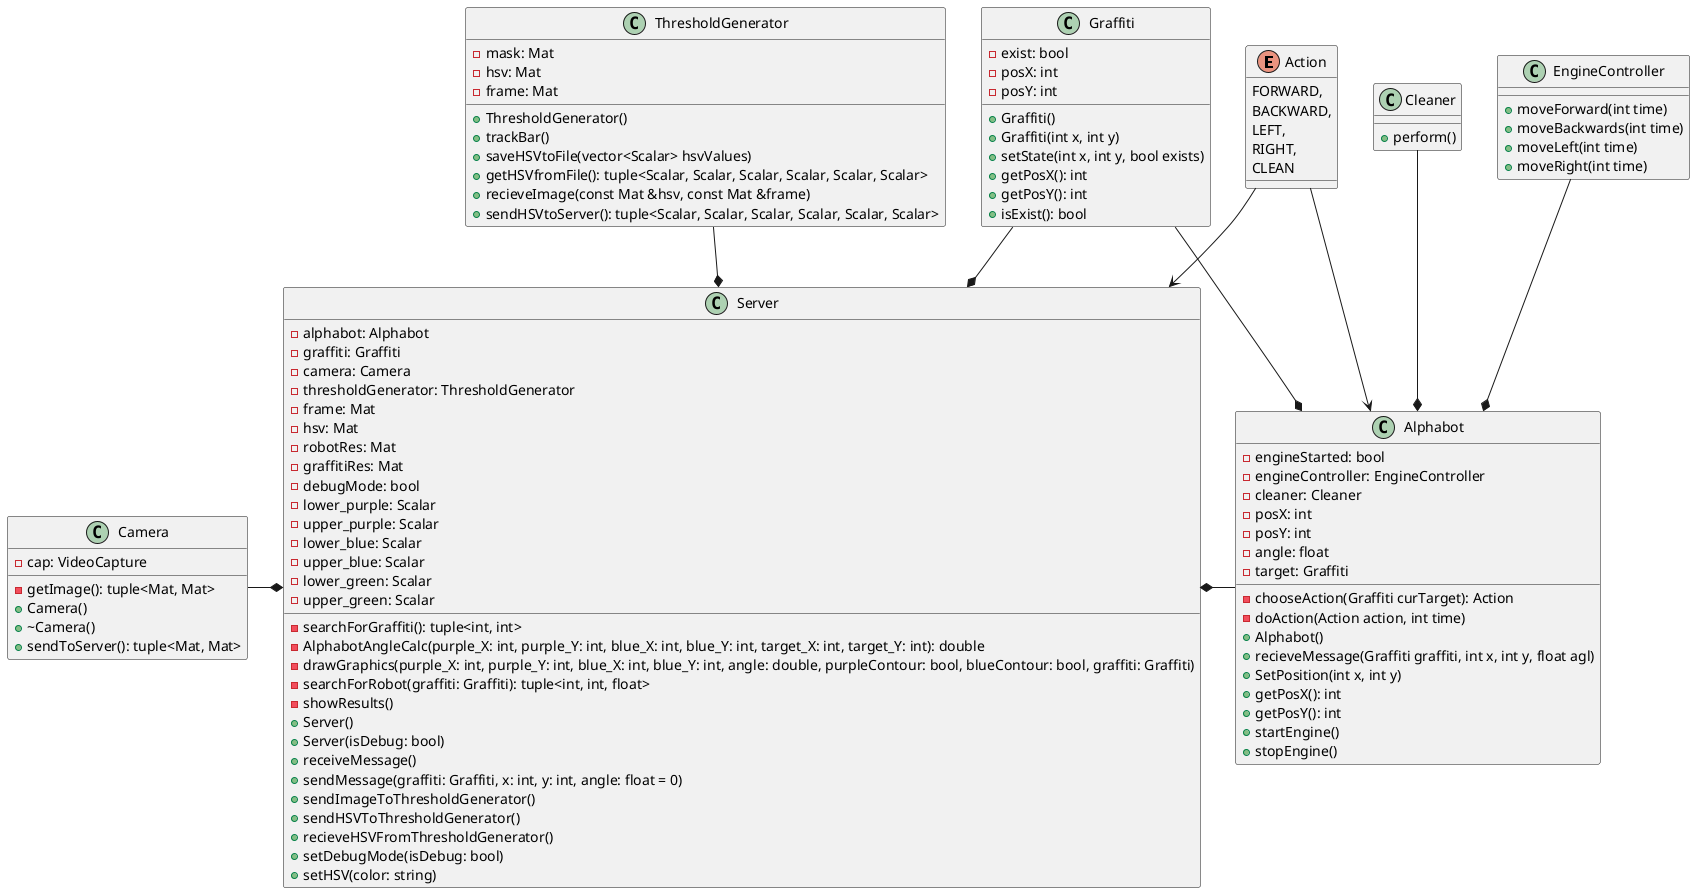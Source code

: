 @startuml Alphabot

enum Action {
    FORWARD,
    BACKWARD,
    LEFT,
    RIGHT,
    CLEAN
}

class EngineController {
    + moveForward(int time)
    + moveBackwards(int time)
    + moveLeft(int time)
    + moveRight(int time)
}

class Cleaner {
    + perform()
}

class Camera {
    - cap: VideoCapture
    - getImage(): tuple<Mat, Mat>
    + Camera()
    + ~Camera()
    + sendToServer(): tuple<Mat, Mat>
}

class Graffiti {
    - exist: bool
    - posX: int
    - posY: int
    + Graffiti()
    + Graffiti(int x, int y)
    + setState(int x, int y, bool exists)
    + getPosX(): int
    + getPosY(): int
    + isExist(): bool
}

class Alphabot {
    - engineStarted: bool
    - engineController: EngineController
    - cleaner: Cleaner
    - posX: int
    - posY: int
    - angle: float
    - target: Graffiti
    - chooseAction(Graffiti curTarget): Action
    - doAction(Action action, int time)
    + Alphabot()
    + recieveMessage(Graffiti graffiti, int x, int y, float agl)
    + SetPosition(int x, int y)
    + getPosX(): int
    + getPosY(): int
    + startEngine()
    + stopEngine()
}

class ThresholdGenerator {
    - mask: Mat
    - hsv: Mat
    - frame: Mat
    + ThresholdGenerator()
    + trackBar()
    + saveHSVtoFile(vector<Scalar> hsvValues)
    + getHSVfromFile(): tuple<Scalar, Scalar, Scalar, Scalar, Scalar, Scalar>
    + recieveImage(const Mat &hsv, const Mat &frame)
    + sendHSVtoServer(): tuple<Scalar, Scalar, Scalar, Scalar, Scalar, Scalar>
}

class Server {
- alphabot: Alphabot
- graffiti: Graffiti
- camera: Camera
- thresholdGenerator: ThresholdGenerator
- frame: Mat
- hsv: Mat
- robotRes: Mat
- graffitiRes: Mat
- debugMode: bool
- lower_purple: Scalar
- upper_purple: Scalar
- lower_blue: Scalar
- upper_blue: Scalar
- lower_green: Scalar
- upper_green: Scalar
- searchForGraffiti(): tuple<int, int>
- AlphabotAngleCalc(purple_X: int, purple_Y: int, blue_X: int, blue_Y: int, target_X: int, target_Y: int): double
- drawGraphics(purple_X: int, purple_Y: int, blue_X: int, blue_Y: int, angle: double, purpleContour: bool, blueContour: bool, graffiti: Graffiti)
- searchForRobot(graffiti: Graffiti): tuple<int, int, float>
- showResults()
+ Server()
+ Server(isDebug: bool)
+ receiveMessage()
+ sendMessage(graffiti: Graffiti, x: int, y: int, angle: float = 0)
+ sendImageToThresholdGenerator()
+ sendHSVToThresholdGenerator()
+ recieveHSVFromThresholdGenerator()
+ setDebugMode(isDebug: bool)
+ setHSV(color: string)

}

EngineController --* Alphabot
Cleaner --* Alphabot
Graffiti --* Alphabot
Action --> Alphabot
Action --> Server
Graffiti --* Server
ThresholdGenerator --* Server
Camera -* Server
Server *- Alphabot
@enduml